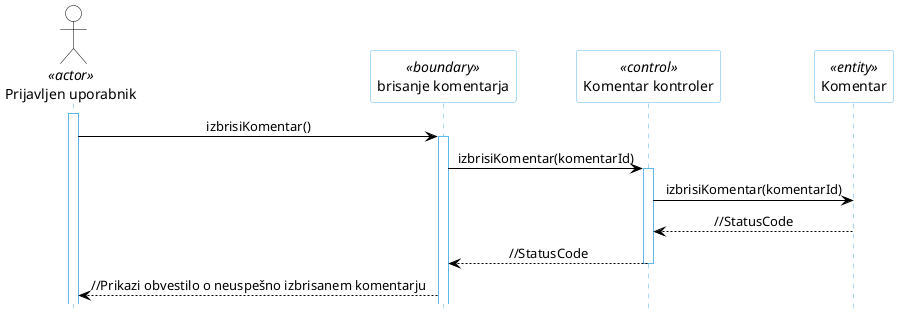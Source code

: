 @startuml
hide footbox

skinparam backgroundcolor transparent
skinparam defaultTextAlignment center
skinparam actorBorderColor black
skinparam actorBackgroundColor white
skinparam arrowColor black  
skinparam sequenceLifeLineBorderColor #5FB8EC
skinparam sequenceParticipantBorderColor #5FB8EC
skinparam sequenceParticipantBackgroundColor white

actor "Prijavljen uporabnik" as U1 <<actor>>

participant "brisanje komentarja" as R5 <<boundary>>
participant "Komentar kontroler" as R2 <<control>>
participant "Komentar" as R4 <<entity>>


activate U1
U1 -> R5: izbrisiKomentar()
activate R5
R5 -> R2: izbrisiKomentar(komentarId)
activate R2
R2 -> R4: izbrisiKomentar(komentarId)
R4 --> R2: //StatusCode
R2 --> R5: //StatusCode
deactivate R2
R5 --> U1: //Prikazi obvestilo o neuspešno izbrisanem komentarju
@enduml
